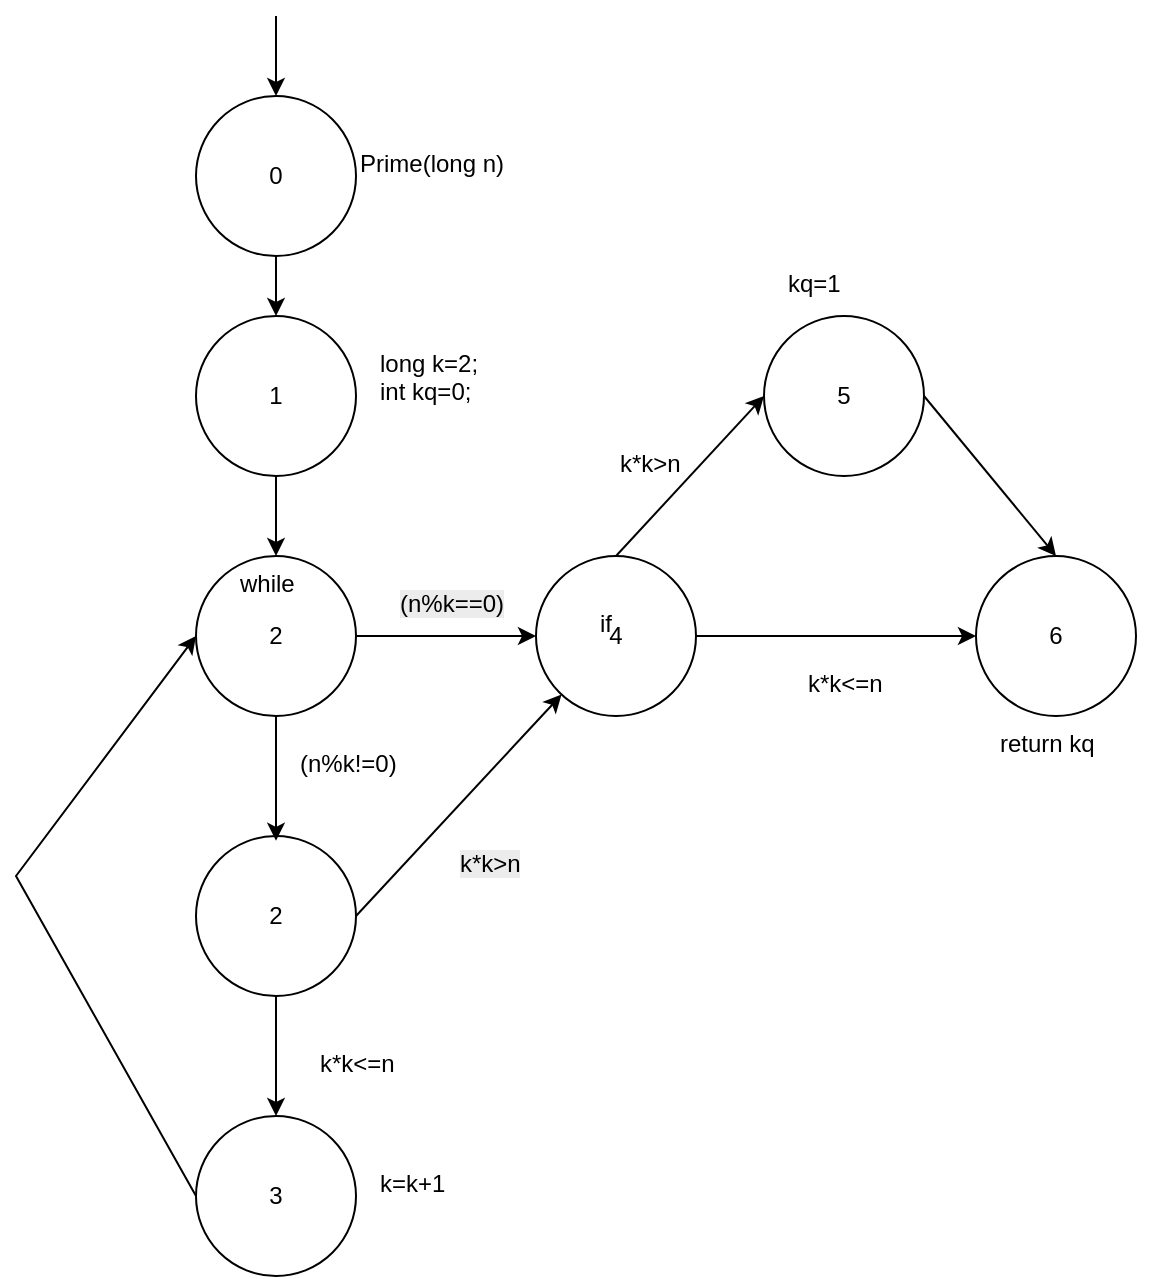 <mxfile version="28.2.5">
  <diagram name="Trang-1" id="vDHuD0cKvWmfGSIgkUOl">
    <mxGraphModel dx="436" dy="600" grid="1" gridSize="10" guides="1" tooltips="1" connect="1" arrows="1" fold="1" page="1" pageScale="1" pageWidth="827" pageHeight="1169" math="0" shadow="0">
      <root>
        <mxCell id="0" />
        <mxCell id="1" parent="0" />
        <mxCell id="-E_i5BWWOykjIE7jNlYg-1" value="0" style="ellipse;whiteSpace=wrap;html=1;aspect=fixed;" vertex="1" parent="1">
          <mxGeometry x="130" y="60" width="80" height="80" as="geometry" />
        </mxCell>
        <mxCell id="-E_i5BWWOykjIE7jNlYg-11" style="edgeStyle=orthogonalEdgeStyle;rounded=0;orthogonalLoop=1;jettySize=auto;html=1;entryX=0.5;entryY=0;entryDx=0;entryDy=0;" edge="1" parent="1" source="-E_i5BWWOykjIE7jNlYg-2" target="-E_i5BWWOykjIE7jNlYg-3">
          <mxGeometry relative="1" as="geometry" />
        </mxCell>
        <mxCell id="-E_i5BWWOykjIE7jNlYg-2" value="1" style="ellipse;whiteSpace=wrap;html=1;aspect=fixed;" vertex="1" parent="1">
          <mxGeometry x="130" y="170" width="80" height="80" as="geometry" />
        </mxCell>
        <mxCell id="-E_i5BWWOykjIE7jNlYg-3" value="2" style="ellipse;whiteSpace=wrap;html=1;aspect=fixed;" vertex="1" parent="1">
          <mxGeometry x="130" y="290" width="80" height="80" as="geometry" />
        </mxCell>
        <mxCell id="-E_i5BWWOykjIE7jNlYg-13" style="edgeStyle=orthogonalEdgeStyle;rounded=0;orthogonalLoop=1;jettySize=auto;html=1;entryX=0.5;entryY=0;entryDx=0;entryDy=0;" edge="1" parent="1" source="-E_i5BWWOykjIE7jNlYg-4" target="-E_i5BWWOykjIE7jNlYg-5">
          <mxGeometry relative="1" as="geometry" />
        </mxCell>
        <mxCell id="-E_i5BWWOykjIE7jNlYg-4" value="2" style="ellipse;whiteSpace=wrap;html=1;aspect=fixed;" vertex="1" parent="1">
          <mxGeometry x="130" y="430" width="80" height="80" as="geometry" />
        </mxCell>
        <mxCell id="-E_i5BWWOykjIE7jNlYg-5" value="3" style="ellipse;whiteSpace=wrap;html=1;aspect=fixed;" vertex="1" parent="1">
          <mxGeometry x="130" y="570" width="80" height="80" as="geometry" />
        </mxCell>
        <mxCell id="-E_i5BWWOykjIE7jNlYg-6" value="4" style="ellipse;whiteSpace=wrap;html=1;aspect=fixed;" vertex="1" parent="1">
          <mxGeometry x="300" y="290" width="80" height="80" as="geometry" />
        </mxCell>
        <mxCell id="-E_i5BWWOykjIE7jNlYg-7" value="6" style="ellipse;whiteSpace=wrap;html=1;aspect=fixed;" vertex="1" parent="1">
          <mxGeometry x="520" y="290" width="80" height="80" as="geometry" />
        </mxCell>
        <mxCell id="-E_i5BWWOykjIE7jNlYg-8" value="5" style="ellipse;whiteSpace=wrap;html=1;aspect=fixed;" vertex="1" parent="1">
          <mxGeometry x="414" y="170" width="80" height="80" as="geometry" />
        </mxCell>
        <mxCell id="-E_i5BWWOykjIE7jNlYg-9" value="" style="endArrow=classic;html=1;rounded=0;entryX=0.5;entryY=0;entryDx=0;entryDy=0;" edge="1" parent="1" target="-E_i5BWWOykjIE7jNlYg-1">
          <mxGeometry width="50" height="50" relative="1" as="geometry">
            <mxPoint x="170" y="20" as="sourcePoint" />
            <mxPoint x="440" y="90" as="targetPoint" />
            <Array as="points">
              <mxPoint x="170" y="50" />
            </Array>
          </mxGeometry>
        </mxCell>
        <mxCell id="-E_i5BWWOykjIE7jNlYg-10" value="" style="endArrow=classic;html=1;rounded=0;entryX=0.5;entryY=0;entryDx=0;entryDy=0;exitX=0.5;exitY=1;exitDx=0;exitDy=0;" edge="1" parent="1" source="-E_i5BWWOykjIE7jNlYg-1" target="-E_i5BWWOykjIE7jNlYg-2">
          <mxGeometry width="50" height="50" relative="1" as="geometry">
            <mxPoint x="390" y="140" as="sourcePoint" />
            <mxPoint x="440" y="90" as="targetPoint" />
          </mxGeometry>
        </mxCell>
        <mxCell id="-E_i5BWWOykjIE7jNlYg-12" style="edgeStyle=orthogonalEdgeStyle;rounded=0;orthogonalLoop=1;jettySize=auto;html=1;entryX=0.5;entryY=0.03;entryDx=0;entryDy=0;entryPerimeter=0;" edge="1" parent="1" source="-E_i5BWWOykjIE7jNlYg-3" target="-E_i5BWWOykjIE7jNlYg-4">
          <mxGeometry relative="1" as="geometry" />
        </mxCell>
        <mxCell id="-E_i5BWWOykjIE7jNlYg-14" value="" style="endArrow=classic;html=1;rounded=0;exitX=0;exitY=0.5;exitDx=0;exitDy=0;entryX=0;entryY=0.5;entryDx=0;entryDy=0;" edge="1" parent="1" source="-E_i5BWWOykjIE7jNlYg-5" target="-E_i5BWWOykjIE7jNlYg-3">
          <mxGeometry width="50" height="50" relative="1" as="geometry">
            <mxPoint x="390" y="540" as="sourcePoint" />
            <mxPoint x="440" y="490" as="targetPoint" />
            <Array as="points">
              <mxPoint x="40" y="450" />
            </Array>
          </mxGeometry>
        </mxCell>
        <mxCell id="-E_i5BWWOykjIE7jNlYg-15" value="" style="endArrow=classic;html=1;rounded=0;exitX=1;exitY=0.5;exitDx=0;exitDy=0;entryX=0;entryY=0.5;entryDx=0;entryDy=0;" edge="1" parent="1" source="-E_i5BWWOykjIE7jNlYg-3" target="-E_i5BWWOykjIE7jNlYg-6">
          <mxGeometry width="50" height="50" relative="1" as="geometry">
            <mxPoint x="390" y="340" as="sourcePoint" />
            <mxPoint x="440" y="290" as="targetPoint" />
          </mxGeometry>
        </mxCell>
        <mxCell id="-E_i5BWWOykjIE7jNlYg-16" value="" style="endArrow=classic;html=1;rounded=0;exitX=1;exitY=0.5;exitDx=0;exitDy=0;entryX=0;entryY=0.5;entryDx=0;entryDy=0;" edge="1" parent="1" source="-E_i5BWWOykjIE7jNlYg-6" target="-E_i5BWWOykjIE7jNlYg-7">
          <mxGeometry width="50" height="50" relative="1" as="geometry">
            <mxPoint x="390" y="340" as="sourcePoint" />
            <mxPoint x="440" y="290" as="targetPoint" />
          </mxGeometry>
        </mxCell>
        <mxCell id="-E_i5BWWOykjIE7jNlYg-17" value="" style="endArrow=classic;html=1;rounded=0;exitX=0.5;exitY=0;exitDx=0;exitDy=0;entryX=0;entryY=0.5;entryDx=0;entryDy=0;" edge="1" parent="1" source="-E_i5BWWOykjIE7jNlYg-6" target="-E_i5BWWOykjIE7jNlYg-8">
          <mxGeometry width="50" height="50" relative="1" as="geometry">
            <mxPoint x="390" y="340" as="sourcePoint" />
            <mxPoint x="440" y="290" as="targetPoint" />
          </mxGeometry>
        </mxCell>
        <mxCell id="-E_i5BWWOykjIE7jNlYg-18" value="" style="endArrow=classic;html=1;rounded=0;entryX=0.5;entryY=0;entryDx=0;entryDy=0;exitX=1;exitY=0.5;exitDx=0;exitDy=0;" edge="1" parent="1" source="-E_i5BWWOykjIE7jNlYg-8" target="-E_i5BWWOykjIE7jNlYg-7">
          <mxGeometry width="50" height="50" relative="1" as="geometry">
            <mxPoint x="390" y="340" as="sourcePoint" />
            <mxPoint x="440" y="290" as="targetPoint" />
          </mxGeometry>
        </mxCell>
        <mxCell id="-E_i5BWWOykjIE7jNlYg-19" value="Prime(long n)" style="text;whiteSpace=wrap;html=1;" vertex="1" parent="1">
          <mxGeometry x="210" y="80" width="110" height="40" as="geometry" />
        </mxCell>
        <mxCell id="-E_i5BWWOykjIE7jNlYg-20" value="long k=2;&#xa; int kq=0;" style="text;whiteSpace=wrap;html=1;" vertex="1" parent="1">
          <mxGeometry x="220" y="180" width="80" height="50" as="geometry" />
        </mxCell>
        <mxCell id="-E_i5BWWOykjIE7jNlYg-21" value="while" style="text;whiteSpace=wrap;html=1;" vertex="1" parent="1">
          <mxGeometry x="150" y="290" width="10" height="40" as="geometry" />
        </mxCell>
        <mxCell id="-E_i5BWWOykjIE7jNlYg-22" value="(n%k!=0)" style="text;whiteSpace=wrap;html=1;" vertex="1" parent="1">
          <mxGeometry x="180" y="380" width="80" height="40" as="geometry" />
        </mxCell>
        <mxCell id="-E_i5BWWOykjIE7jNlYg-23" value="k*k&amp;lt;=n" style="text;whiteSpace=wrap;html=1;" vertex="1" parent="1">
          <mxGeometry x="190" y="530" width="70" height="40" as="geometry" />
        </mxCell>
        <mxCell id="-E_i5BWWOykjIE7jNlYg-24" value="k=k+1" style="text;whiteSpace=wrap;html=1;" vertex="1" parent="1">
          <mxGeometry x="220" y="590" width="70" height="40" as="geometry" />
        </mxCell>
        <mxCell id="-E_i5BWWOykjIE7jNlYg-25" value="" style="endArrow=classic;html=1;rounded=0;exitX=1;exitY=0.5;exitDx=0;exitDy=0;" edge="1" parent="1" source="-E_i5BWWOykjIE7jNlYg-4" target="-E_i5BWWOykjIE7jNlYg-6">
          <mxGeometry width="50" height="50" relative="1" as="geometry">
            <mxPoint x="120" y="440" as="sourcePoint" />
            <mxPoint x="170" y="390" as="targetPoint" />
          </mxGeometry>
        </mxCell>
        <mxCell id="-E_i5BWWOykjIE7jNlYg-26" value="&lt;span style=&quot;color: rgb(0, 0, 0); font-family: Helvetica; font-size: 12px; font-style: normal; font-variant-ligatures: normal; font-variant-caps: normal; font-weight: 400; letter-spacing: normal; orphans: 2; text-align: left; text-indent: 0px; text-transform: none; widows: 2; word-spacing: 0px; -webkit-text-stroke-width: 0px; white-space: normal; background-color: rgb(236, 236, 236); text-decoration-thickness: initial; text-decoration-style: initial; text-decoration-color: initial; float: none; display: inline !important;&quot;&gt;k*k&amp;gt;n&lt;/span&gt;" style="text;whiteSpace=wrap;html=1;" vertex="1" parent="1">
          <mxGeometry x="260" y="430" width="70" height="40" as="geometry" />
        </mxCell>
        <mxCell id="-E_i5BWWOykjIE7jNlYg-27" value="&lt;span style=&quot;color: rgb(0, 0, 0); font-family: Helvetica; font-size: 12px; font-style: normal; font-variant-ligatures: normal; font-variant-caps: normal; font-weight: 400; letter-spacing: normal; orphans: 2; text-align: left; text-indent: 0px; text-transform: none; widows: 2; word-spacing: 0px; -webkit-text-stroke-width: 0px; white-space: normal; background-color: rgb(236, 236, 236); text-decoration-thickness: initial; text-decoration-style: initial; text-decoration-color: initial; float: none; display: inline !important;&quot;&gt;(n%k==0)&lt;/span&gt;" style="text;whiteSpace=wrap;html=1;" vertex="1" parent="1">
          <mxGeometry x="230" y="300" width="80" height="40" as="geometry" />
        </mxCell>
        <mxCell id="-E_i5BWWOykjIE7jNlYg-28" value="k*k&amp;gt;n" style="text;whiteSpace=wrap;html=1;" vertex="1" parent="1">
          <mxGeometry x="340" y="230" width="60" height="40" as="geometry" />
        </mxCell>
        <mxCell id="-E_i5BWWOykjIE7jNlYg-29" value="if" style="text;whiteSpace=wrap;html=1;" vertex="1" parent="1">
          <mxGeometry x="330" y="310" width="40" height="40" as="geometry" />
        </mxCell>
        <mxCell id="-E_i5BWWOykjIE7jNlYg-30" value="kq=1" style="text;whiteSpace=wrap;html=1;" vertex="1" parent="1">
          <mxGeometry x="424" y="140" width="60" height="20" as="geometry" />
        </mxCell>
        <mxCell id="-E_i5BWWOykjIE7jNlYg-31" value="k*k&amp;lt;=n" style="text;whiteSpace=wrap;html=1;" vertex="1" parent="1">
          <mxGeometry x="434" y="340" width="60" height="40" as="geometry" />
        </mxCell>
        <mxCell id="-E_i5BWWOykjIE7jNlYg-32" value="return kq" style="text;whiteSpace=wrap;html=1;" vertex="1" parent="1">
          <mxGeometry x="530" y="370" width="80" height="40" as="geometry" />
        </mxCell>
      </root>
    </mxGraphModel>
  </diagram>
</mxfile>
